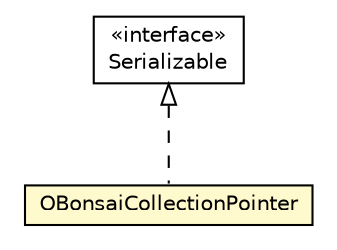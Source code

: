 #!/usr/local/bin/dot
#
# Class diagram 
# Generated by UMLGraph version R5_6-24-gf6e263 (http://www.umlgraph.org/)
#

digraph G {
	edge [fontname="Helvetica",fontsize=10,labelfontname="Helvetica",labelfontsize=10];
	node [fontname="Helvetica",fontsize=10,shape=plaintext];
	nodesep=0.25;
	ranksep=0.5;
	// com.orientechnologies.orient.core.db.record.ridbag.sbtree.OBonsaiCollectionPointer
	c770518 [label=<<table title="com.orientechnologies.orient.core.db.record.ridbag.sbtree.OBonsaiCollectionPointer" border="0" cellborder="1" cellspacing="0" cellpadding="2" port="p" bgcolor="lemonChiffon" href="./OBonsaiCollectionPointer.html">
		<tr><td><table border="0" cellspacing="0" cellpadding="1">
<tr><td align="center" balign="center"> OBonsaiCollectionPointer </td></tr>
		</table></td></tr>
		</table>>, URL="./OBonsaiCollectionPointer.html", fontname="Helvetica", fontcolor="black", fontsize=10.0];
	//com.orientechnologies.orient.core.db.record.ridbag.sbtree.OBonsaiCollectionPointer implements java.io.Serializable
	c772285:p -> c770518:p [dir=back,arrowtail=empty,style=dashed];
	// java.io.Serializable
	c772285 [label=<<table title="java.io.Serializable" border="0" cellborder="1" cellspacing="0" cellpadding="2" port="p" href="http://java.sun.com/j2se/1.4.2/docs/api/java/io/Serializable.html">
		<tr><td><table border="0" cellspacing="0" cellpadding="1">
<tr><td align="center" balign="center"> &#171;interface&#187; </td></tr>
<tr><td align="center" balign="center"> Serializable </td></tr>
		</table></td></tr>
		</table>>, URL="http://java.sun.com/j2se/1.4.2/docs/api/java/io/Serializable.html", fontname="Helvetica", fontcolor="black", fontsize=10.0];
}

